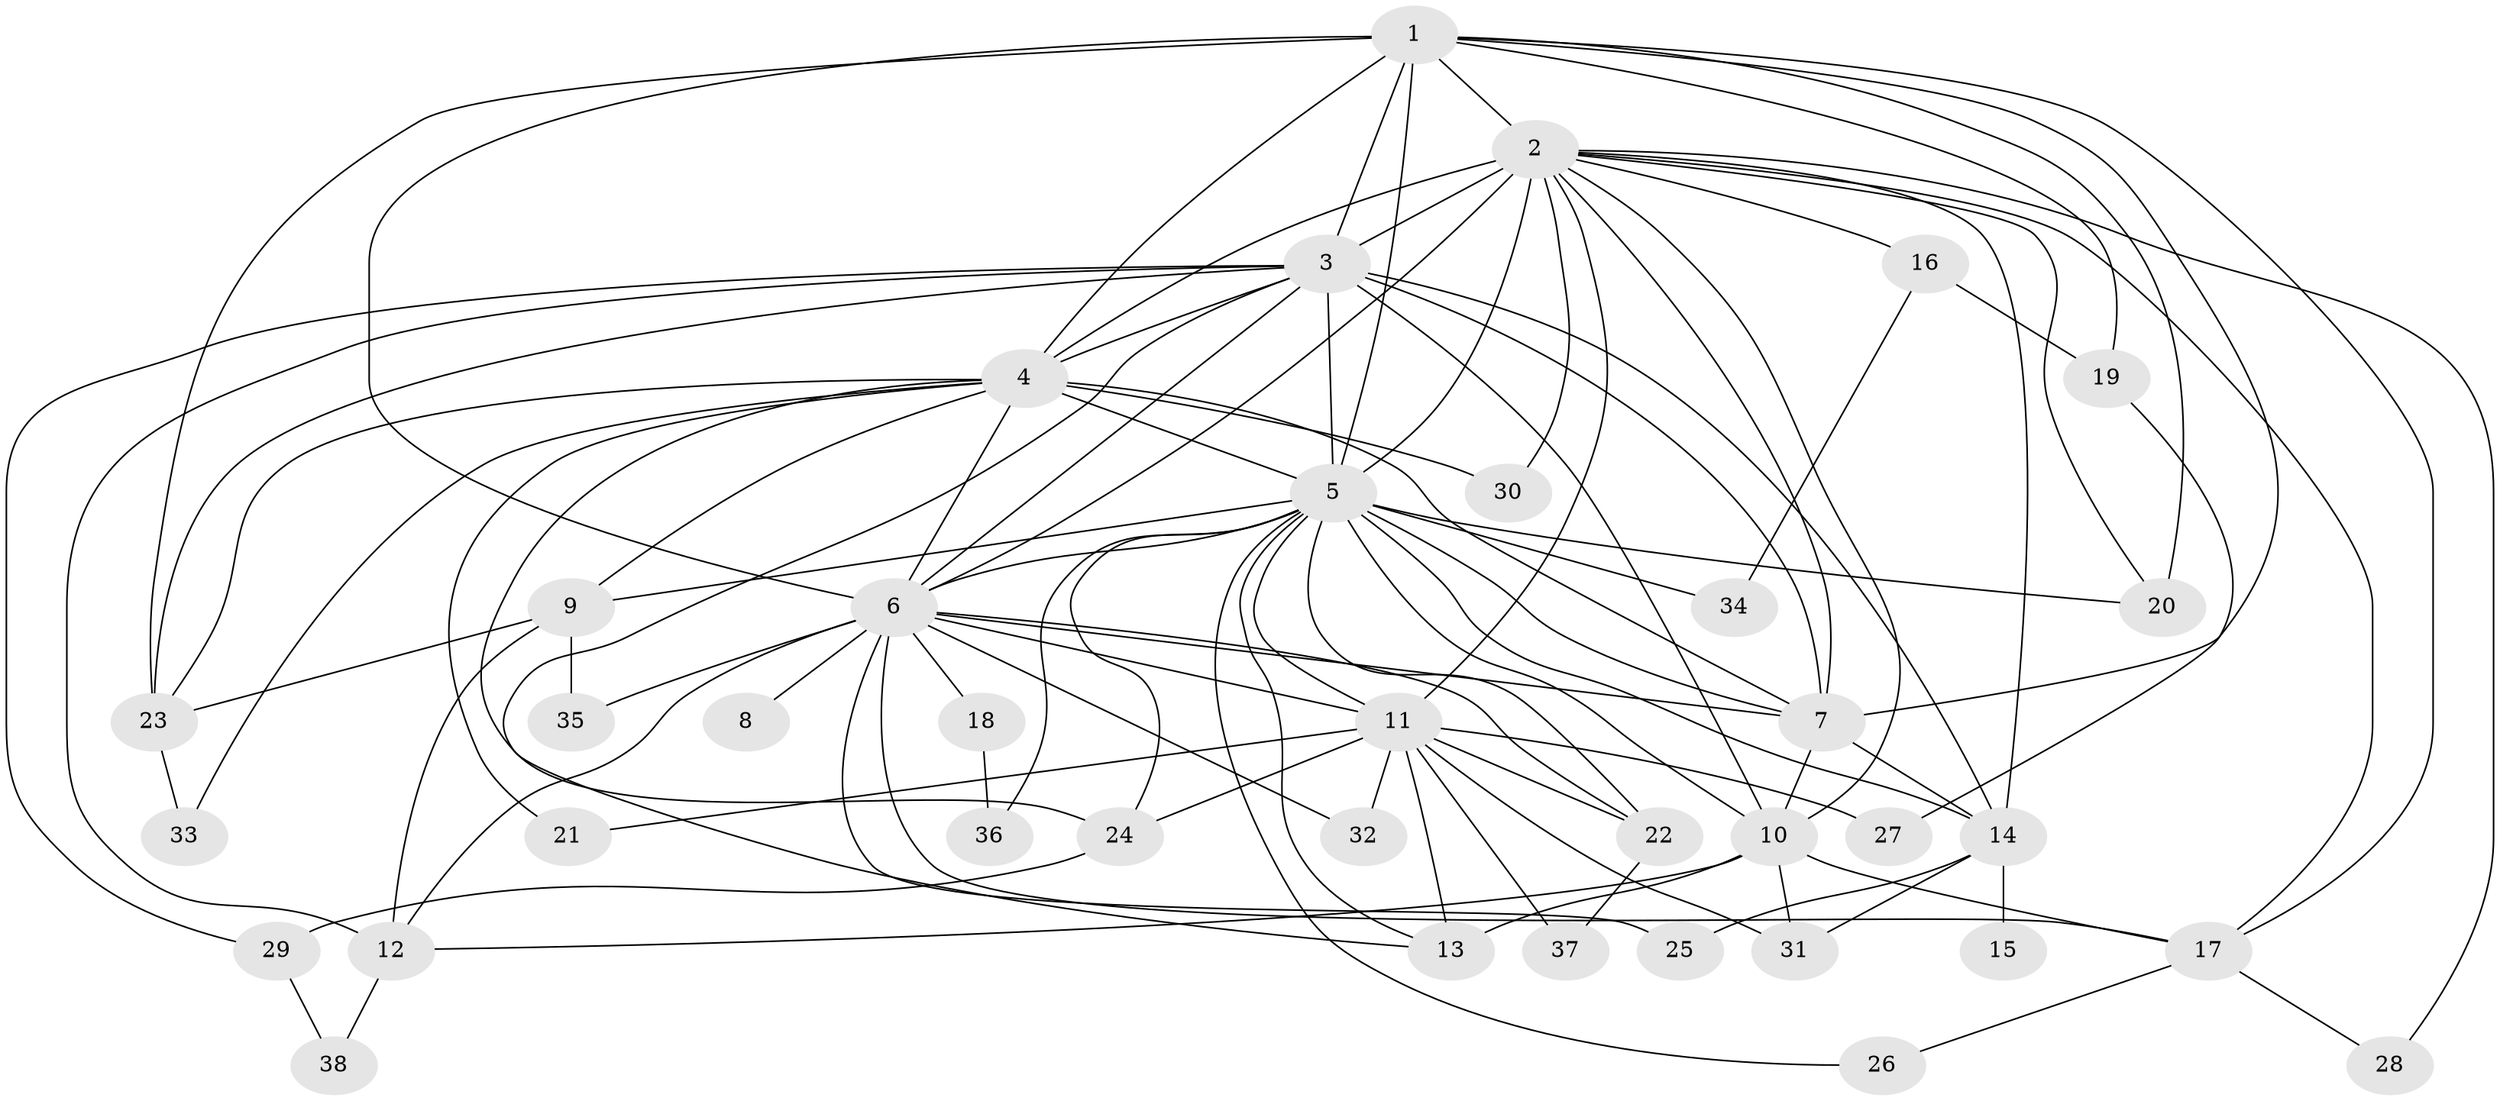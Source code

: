 // original degree distribution, {11: 0.02631578947368421, 20: 0.013157894736842105, 16: 0.02631578947368421, 24: 0.013157894736842105, 22: 0.013157894736842105, 14: 0.013157894736842105, 21: 0.013157894736842105, 19: 0.013157894736842105, 2: 0.5526315789473685, 5: 0.039473684210526314, 9: 0.013157894736842105, 7: 0.02631578947368421, 3: 0.18421052631578946, 4: 0.05263157894736842}
// Generated by graph-tools (version 1.1) at 2025/35/03/09/25 02:35:07]
// undirected, 38 vertices, 96 edges
graph export_dot {
graph [start="1"]
  node [color=gray90,style=filled];
  1;
  2;
  3;
  4;
  5;
  6;
  7;
  8;
  9;
  10;
  11;
  12;
  13;
  14;
  15;
  16;
  17;
  18;
  19;
  20;
  21;
  22;
  23;
  24;
  25;
  26;
  27;
  28;
  29;
  30;
  31;
  32;
  33;
  34;
  35;
  36;
  37;
  38;
  1 -- 2 [weight=4.0];
  1 -- 3 [weight=2.0];
  1 -- 4 [weight=4.0];
  1 -- 5 [weight=2.0];
  1 -- 6 [weight=2.0];
  1 -- 7 [weight=2.0];
  1 -- 17 [weight=1.0];
  1 -- 19 [weight=1.0];
  1 -- 20 [weight=2.0];
  1 -- 23 [weight=1.0];
  2 -- 3 [weight=4.0];
  2 -- 4 [weight=4.0];
  2 -- 5 [weight=3.0];
  2 -- 6 [weight=2.0];
  2 -- 7 [weight=2.0];
  2 -- 10 [weight=1.0];
  2 -- 11 [weight=5.0];
  2 -- 14 [weight=1.0];
  2 -- 16 [weight=1.0];
  2 -- 17 [weight=1.0];
  2 -- 20 [weight=1.0];
  2 -- 28 [weight=1.0];
  2 -- 30 [weight=1.0];
  3 -- 4 [weight=6.0];
  3 -- 5 [weight=2.0];
  3 -- 6 [weight=2.0];
  3 -- 7 [weight=10.0];
  3 -- 10 [weight=1.0];
  3 -- 12 [weight=1.0];
  3 -- 13 [weight=1.0];
  3 -- 14 [weight=1.0];
  3 -- 23 [weight=1.0];
  3 -- 29 [weight=1.0];
  4 -- 5 [weight=2.0];
  4 -- 6 [weight=2.0];
  4 -- 7 [weight=3.0];
  4 -- 9 [weight=1.0];
  4 -- 21 [weight=1.0];
  4 -- 23 [weight=5.0];
  4 -- 24 [weight=1.0];
  4 -- 30 [weight=1.0];
  4 -- 33 [weight=1.0];
  5 -- 6 [weight=2.0];
  5 -- 7 [weight=1.0];
  5 -- 9 [weight=1.0];
  5 -- 10 [weight=1.0];
  5 -- 11 [weight=1.0];
  5 -- 13 [weight=1.0];
  5 -- 14 [weight=1.0];
  5 -- 20 [weight=1.0];
  5 -- 22 [weight=1.0];
  5 -- 24 [weight=1.0];
  5 -- 26 [weight=1.0];
  5 -- 34 [weight=1.0];
  5 -- 36 [weight=1.0];
  6 -- 7 [weight=1.0];
  6 -- 8 [weight=1.0];
  6 -- 11 [weight=1.0];
  6 -- 12 [weight=1.0];
  6 -- 17 [weight=1.0];
  6 -- 18 [weight=1.0];
  6 -- 22 [weight=1.0];
  6 -- 25 [weight=1.0];
  6 -- 32 [weight=1.0];
  6 -- 35 [weight=1.0];
  7 -- 10 [weight=1.0];
  7 -- 14 [weight=1.0];
  9 -- 12 [weight=1.0];
  9 -- 23 [weight=1.0];
  9 -- 35 [weight=1.0];
  10 -- 12 [weight=1.0];
  10 -- 13 [weight=3.0];
  10 -- 17 [weight=1.0];
  10 -- 31 [weight=1.0];
  11 -- 13 [weight=1.0];
  11 -- 21 [weight=1.0];
  11 -- 22 [weight=1.0];
  11 -- 24 [weight=1.0];
  11 -- 27 [weight=1.0];
  11 -- 31 [weight=1.0];
  11 -- 32 [weight=1.0];
  11 -- 37 [weight=1.0];
  12 -- 38 [weight=1.0];
  14 -- 15 [weight=1.0];
  14 -- 25 [weight=1.0];
  14 -- 31 [weight=1.0];
  16 -- 19 [weight=1.0];
  16 -- 34 [weight=1.0];
  17 -- 26 [weight=1.0];
  17 -- 28 [weight=1.0];
  18 -- 36 [weight=1.0];
  19 -- 27 [weight=1.0];
  22 -- 37 [weight=1.0];
  23 -- 33 [weight=1.0];
  24 -- 29 [weight=1.0];
  29 -- 38 [weight=1.0];
}
